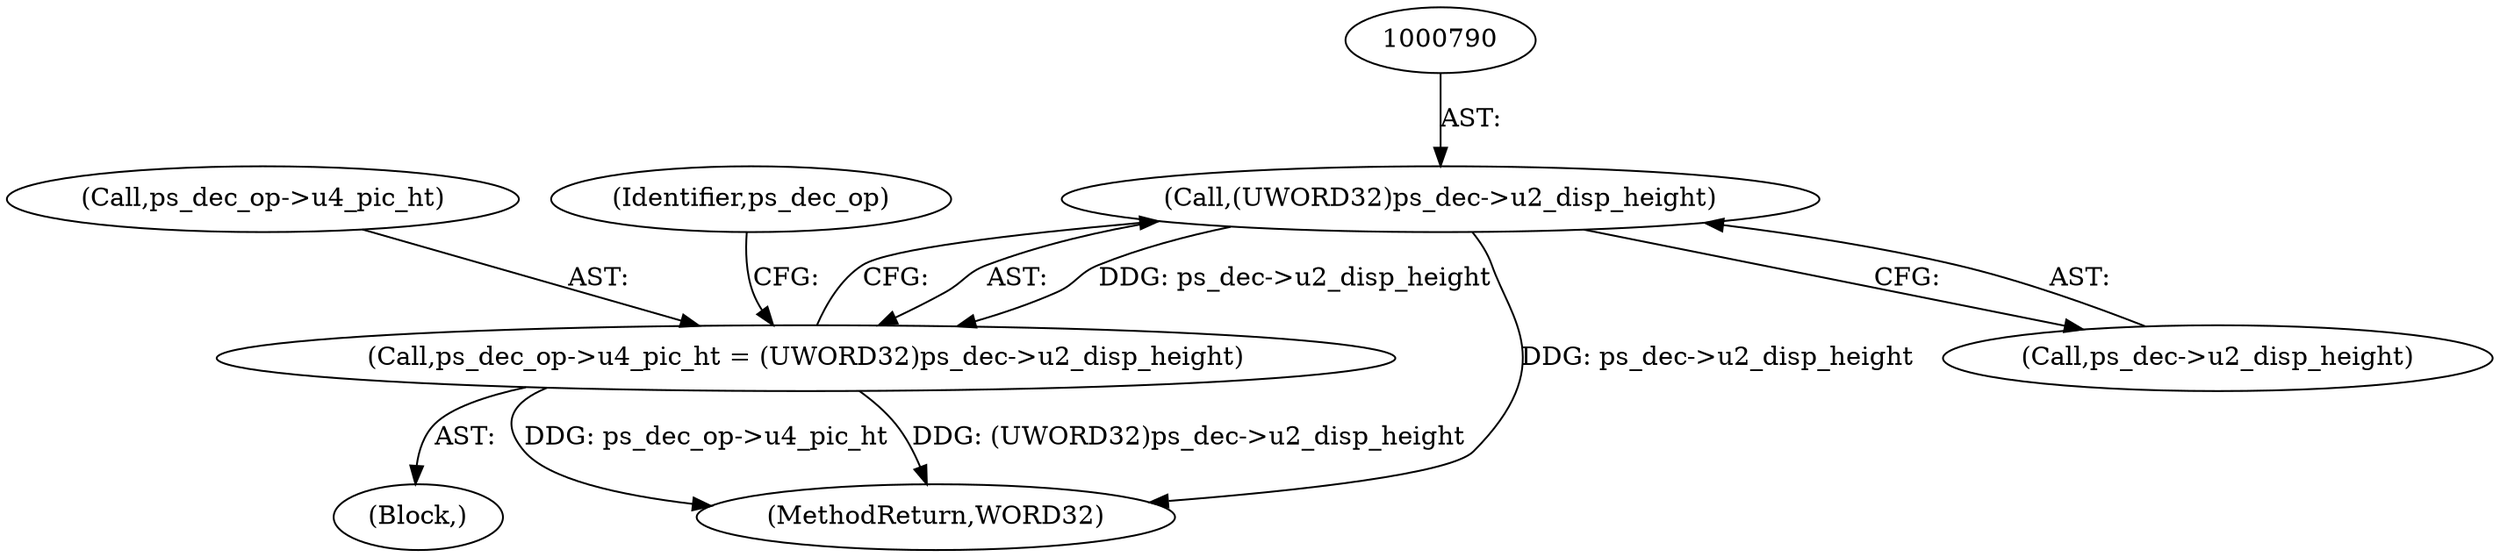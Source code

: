 digraph "0_Android_33ef7de9ddc8ea7eb9cbc440d1cf89957a0c267b@pointer" {
"1000789" [label="(Call,(UWORD32)ps_dec->u2_disp_height)"];
"1000785" [label="(Call,ps_dec_op->u4_pic_ht = (UWORD32)ps_dec->u2_disp_height)"];
"1002189" [label="(MethodReturn,WORD32)"];
"1000786" [label="(Call,ps_dec_op->u4_pic_ht)"];
"1000796" [label="(Identifier,ps_dec_op)"];
"1000785" [label="(Call,ps_dec_op->u4_pic_ht = (UWORD32)ps_dec->u2_disp_height)"];
"1000791" [label="(Call,ps_dec->u2_disp_height)"];
"1000713" [label="(Block,)"];
"1000789" [label="(Call,(UWORD32)ps_dec->u2_disp_height)"];
"1000789" -> "1000785"  [label="AST: "];
"1000789" -> "1000791"  [label="CFG: "];
"1000790" -> "1000789"  [label="AST: "];
"1000791" -> "1000789"  [label="AST: "];
"1000785" -> "1000789"  [label="CFG: "];
"1000789" -> "1002189"  [label="DDG: ps_dec->u2_disp_height"];
"1000789" -> "1000785"  [label="DDG: ps_dec->u2_disp_height"];
"1000785" -> "1000713"  [label="AST: "];
"1000786" -> "1000785"  [label="AST: "];
"1000796" -> "1000785"  [label="CFG: "];
"1000785" -> "1002189"  [label="DDG: (UWORD32)ps_dec->u2_disp_height"];
"1000785" -> "1002189"  [label="DDG: ps_dec_op->u4_pic_ht"];
}
